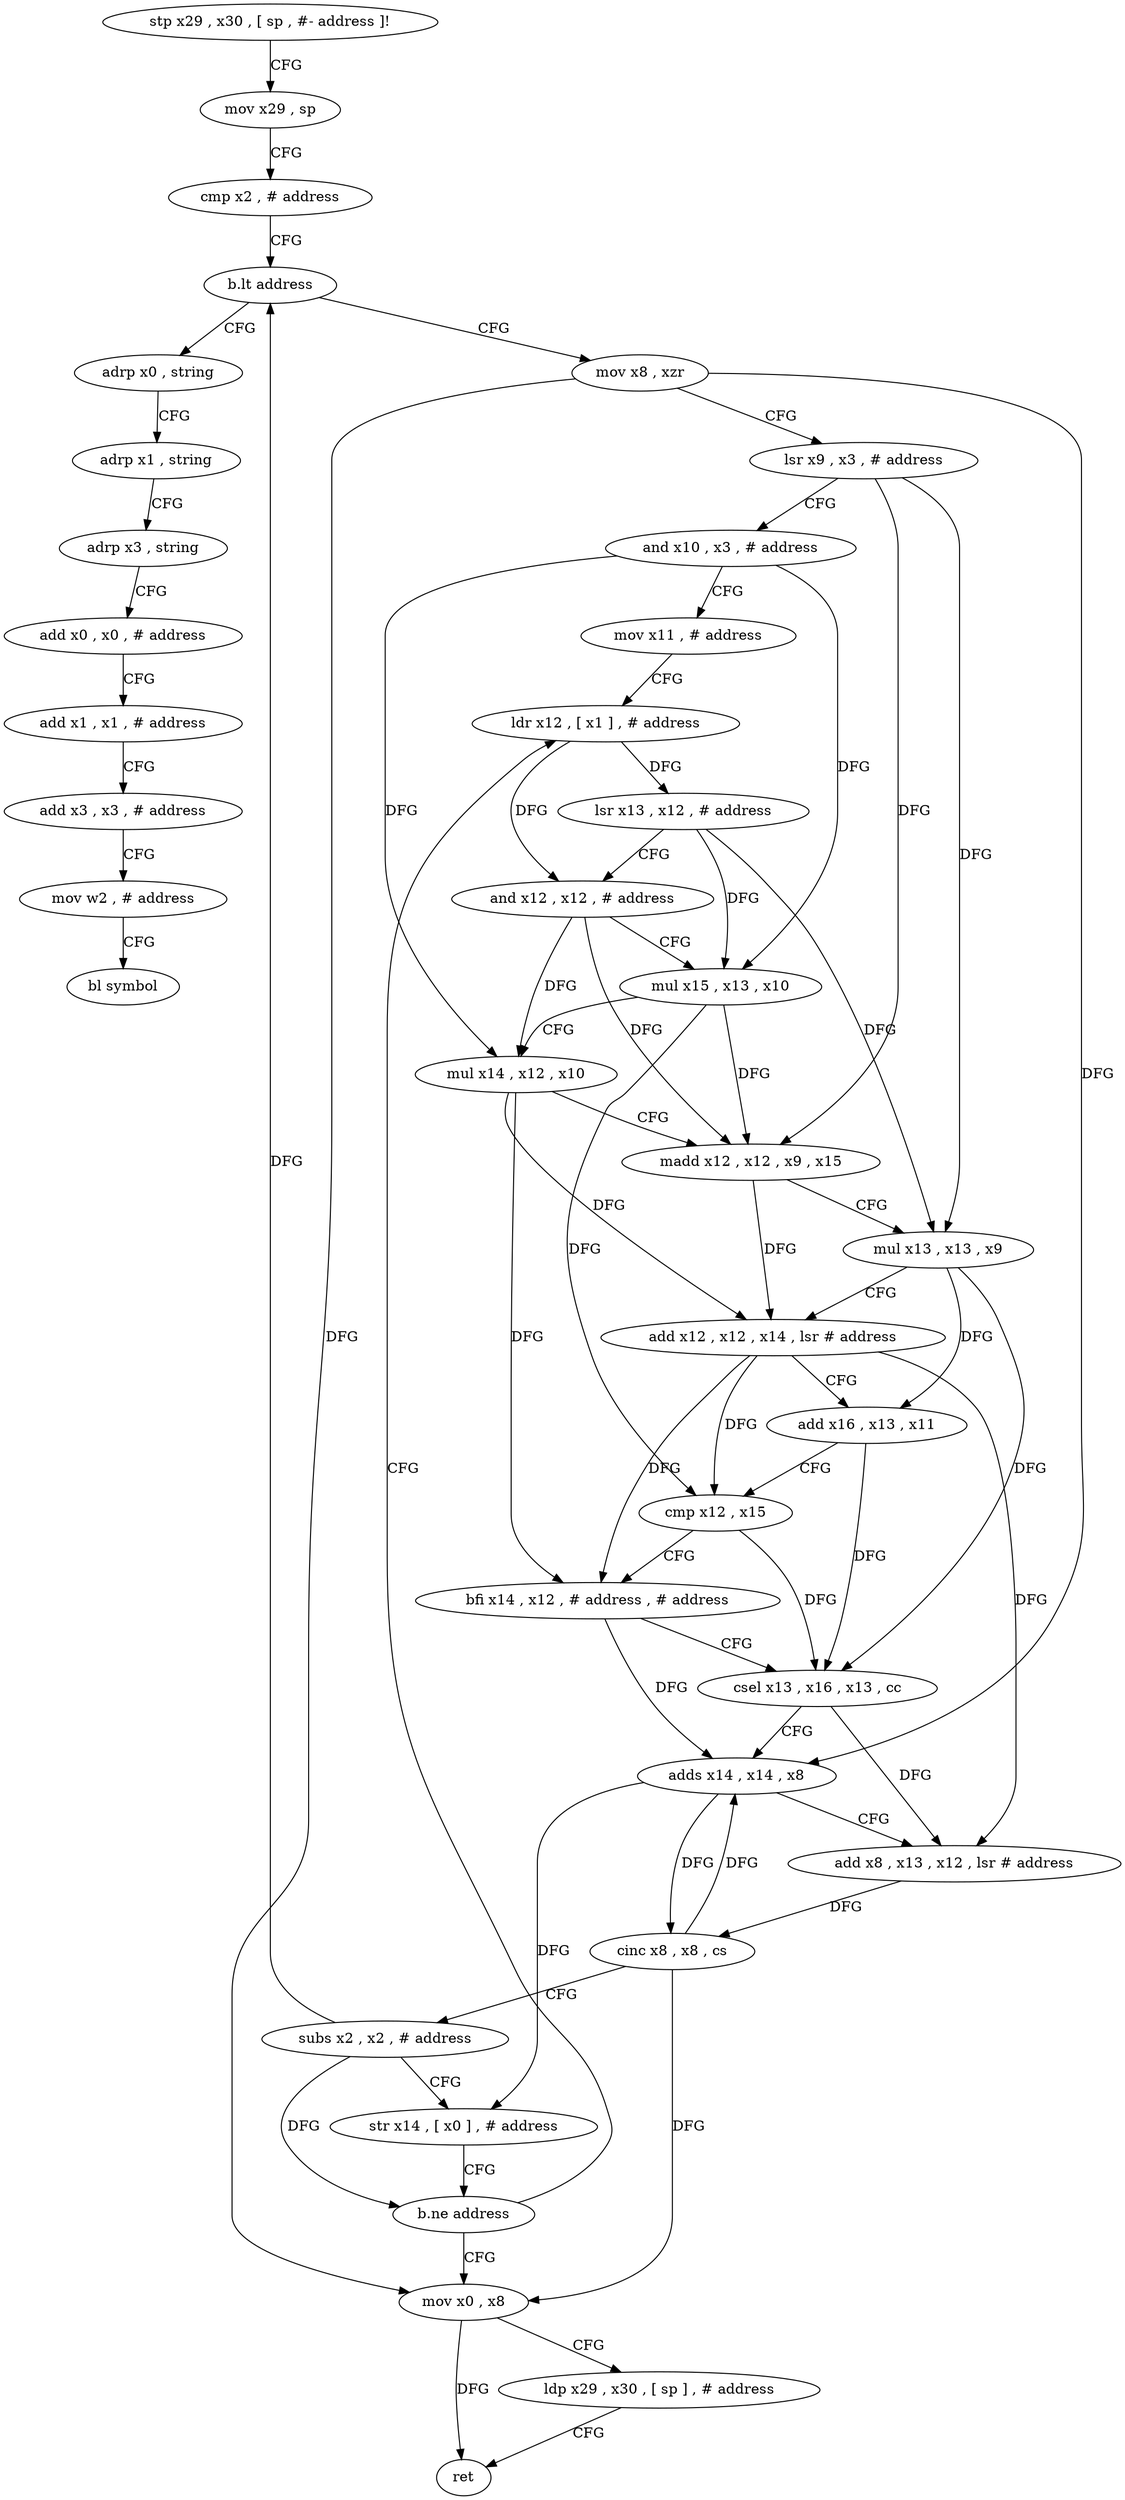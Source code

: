 digraph "func" {
"4217844" [label = "stp x29 , x30 , [ sp , #- address ]!" ]
"4217848" [label = "mov x29 , sp" ]
"4217852" [label = "cmp x2 , # address" ]
"4217856" [label = "b.lt address" ]
"4217960" [label = "adrp x0 , string" ]
"4217860" [label = "mov x8 , xzr" ]
"4217964" [label = "adrp x1 , string" ]
"4217968" [label = "adrp x3 , string" ]
"4217972" [label = "add x0 , x0 , # address" ]
"4217976" [label = "add x1 , x1 , # address" ]
"4217980" [label = "add x3 , x3 , # address" ]
"4217984" [label = "mov w2 , # address" ]
"4217988" [label = "bl symbol" ]
"4217864" [label = "lsr x9 , x3 , # address" ]
"4217868" [label = "and x10 , x3 , # address" ]
"4217872" [label = "mov x11 , # address" ]
"4217876" [label = "ldr x12 , [ x1 ] , # address" ]
"4217880" [label = "lsr x13 , x12 , # address" ]
"4217884" [label = "and x12 , x12 , # address" ]
"4217888" [label = "mul x15 , x13 , x10" ]
"4217892" [label = "mul x14 , x12 , x10" ]
"4217896" [label = "madd x12 , x12 , x9 , x15" ]
"4217900" [label = "mul x13 , x13 , x9" ]
"4217904" [label = "add x12 , x12 , x14 , lsr # address" ]
"4217908" [label = "add x16 , x13 , x11" ]
"4217912" [label = "cmp x12 , x15" ]
"4217916" [label = "bfi x14 , x12 , # address , # address" ]
"4217920" [label = "csel x13 , x16 , x13 , cc" ]
"4217924" [label = "adds x14 , x14 , x8" ]
"4217928" [label = "add x8 , x13 , x12 , lsr # address" ]
"4217932" [label = "cinc x8 , x8 , cs" ]
"4217936" [label = "subs x2 , x2 , # address" ]
"4217940" [label = "str x14 , [ x0 ] , # address" ]
"4217944" [label = "b.ne address" ]
"4217948" [label = "mov x0 , x8" ]
"4217952" [label = "ldp x29 , x30 , [ sp ] , # address" ]
"4217956" [label = "ret" ]
"4217844" -> "4217848" [ label = "CFG" ]
"4217848" -> "4217852" [ label = "CFG" ]
"4217852" -> "4217856" [ label = "CFG" ]
"4217856" -> "4217960" [ label = "CFG" ]
"4217856" -> "4217860" [ label = "CFG" ]
"4217960" -> "4217964" [ label = "CFG" ]
"4217860" -> "4217864" [ label = "CFG" ]
"4217860" -> "4217924" [ label = "DFG" ]
"4217860" -> "4217948" [ label = "DFG" ]
"4217964" -> "4217968" [ label = "CFG" ]
"4217968" -> "4217972" [ label = "CFG" ]
"4217972" -> "4217976" [ label = "CFG" ]
"4217976" -> "4217980" [ label = "CFG" ]
"4217980" -> "4217984" [ label = "CFG" ]
"4217984" -> "4217988" [ label = "CFG" ]
"4217864" -> "4217868" [ label = "CFG" ]
"4217864" -> "4217896" [ label = "DFG" ]
"4217864" -> "4217900" [ label = "DFG" ]
"4217868" -> "4217872" [ label = "CFG" ]
"4217868" -> "4217888" [ label = "DFG" ]
"4217868" -> "4217892" [ label = "DFG" ]
"4217872" -> "4217876" [ label = "CFG" ]
"4217876" -> "4217880" [ label = "DFG" ]
"4217876" -> "4217884" [ label = "DFG" ]
"4217880" -> "4217884" [ label = "CFG" ]
"4217880" -> "4217888" [ label = "DFG" ]
"4217880" -> "4217900" [ label = "DFG" ]
"4217884" -> "4217888" [ label = "CFG" ]
"4217884" -> "4217892" [ label = "DFG" ]
"4217884" -> "4217896" [ label = "DFG" ]
"4217888" -> "4217892" [ label = "CFG" ]
"4217888" -> "4217896" [ label = "DFG" ]
"4217888" -> "4217912" [ label = "DFG" ]
"4217892" -> "4217896" [ label = "CFG" ]
"4217892" -> "4217904" [ label = "DFG" ]
"4217892" -> "4217916" [ label = "DFG" ]
"4217896" -> "4217900" [ label = "CFG" ]
"4217896" -> "4217904" [ label = "DFG" ]
"4217900" -> "4217904" [ label = "CFG" ]
"4217900" -> "4217908" [ label = "DFG" ]
"4217900" -> "4217920" [ label = "DFG" ]
"4217904" -> "4217908" [ label = "CFG" ]
"4217904" -> "4217912" [ label = "DFG" ]
"4217904" -> "4217916" [ label = "DFG" ]
"4217904" -> "4217928" [ label = "DFG" ]
"4217908" -> "4217912" [ label = "CFG" ]
"4217908" -> "4217920" [ label = "DFG" ]
"4217912" -> "4217916" [ label = "CFG" ]
"4217912" -> "4217920" [ label = "DFG" ]
"4217916" -> "4217920" [ label = "CFG" ]
"4217916" -> "4217924" [ label = "DFG" ]
"4217920" -> "4217924" [ label = "CFG" ]
"4217920" -> "4217928" [ label = "DFG" ]
"4217924" -> "4217928" [ label = "CFG" ]
"4217924" -> "4217940" [ label = "DFG" ]
"4217924" -> "4217932" [ label = "DFG" ]
"4217928" -> "4217932" [ label = "DFG" ]
"4217932" -> "4217936" [ label = "CFG" ]
"4217932" -> "4217924" [ label = "DFG" ]
"4217932" -> "4217948" [ label = "DFG" ]
"4217936" -> "4217940" [ label = "CFG" ]
"4217936" -> "4217856" [ label = "DFG" ]
"4217936" -> "4217944" [ label = "DFG" ]
"4217940" -> "4217944" [ label = "CFG" ]
"4217944" -> "4217876" [ label = "CFG" ]
"4217944" -> "4217948" [ label = "CFG" ]
"4217948" -> "4217952" [ label = "CFG" ]
"4217948" -> "4217956" [ label = "DFG" ]
"4217952" -> "4217956" [ label = "CFG" ]
}
